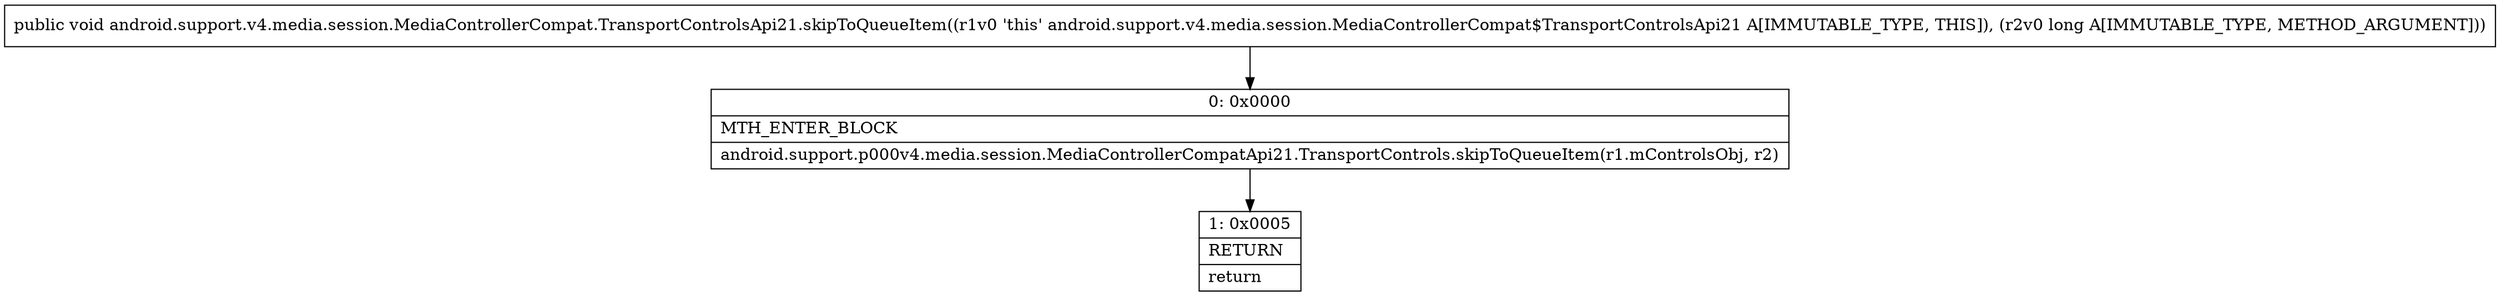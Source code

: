 digraph "CFG forandroid.support.v4.media.session.MediaControllerCompat.TransportControlsApi21.skipToQueueItem(J)V" {
Node_0 [shape=record,label="{0\:\ 0x0000|MTH_ENTER_BLOCK\l|android.support.p000v4.media.session.MediaControllerCompatApi21.TransportControls.skipToQueueItem(r1.mControlsObj, r2)\l}"];
Node_1 [shape=record,label="{1\:\ 0x0005|RETURN\l|return\l}"];
MethodNode[shape=record,label="{public void android.support.v4.media.session.MediaControllerCompat.TransportControlsApi21.skipToQueueItem((r1v0 'this' android.support.v4.media.session.MediaControllerCompat$TransportControlsApi21 A[IMMUTABLE_TYPE, THIS]), (r2v0 long A[IMMUTABLE_TYPE, METHOD_ARGUMENT])) }"];
MethodNode -> Node_0;
Node_0 -> Node_1;
}

